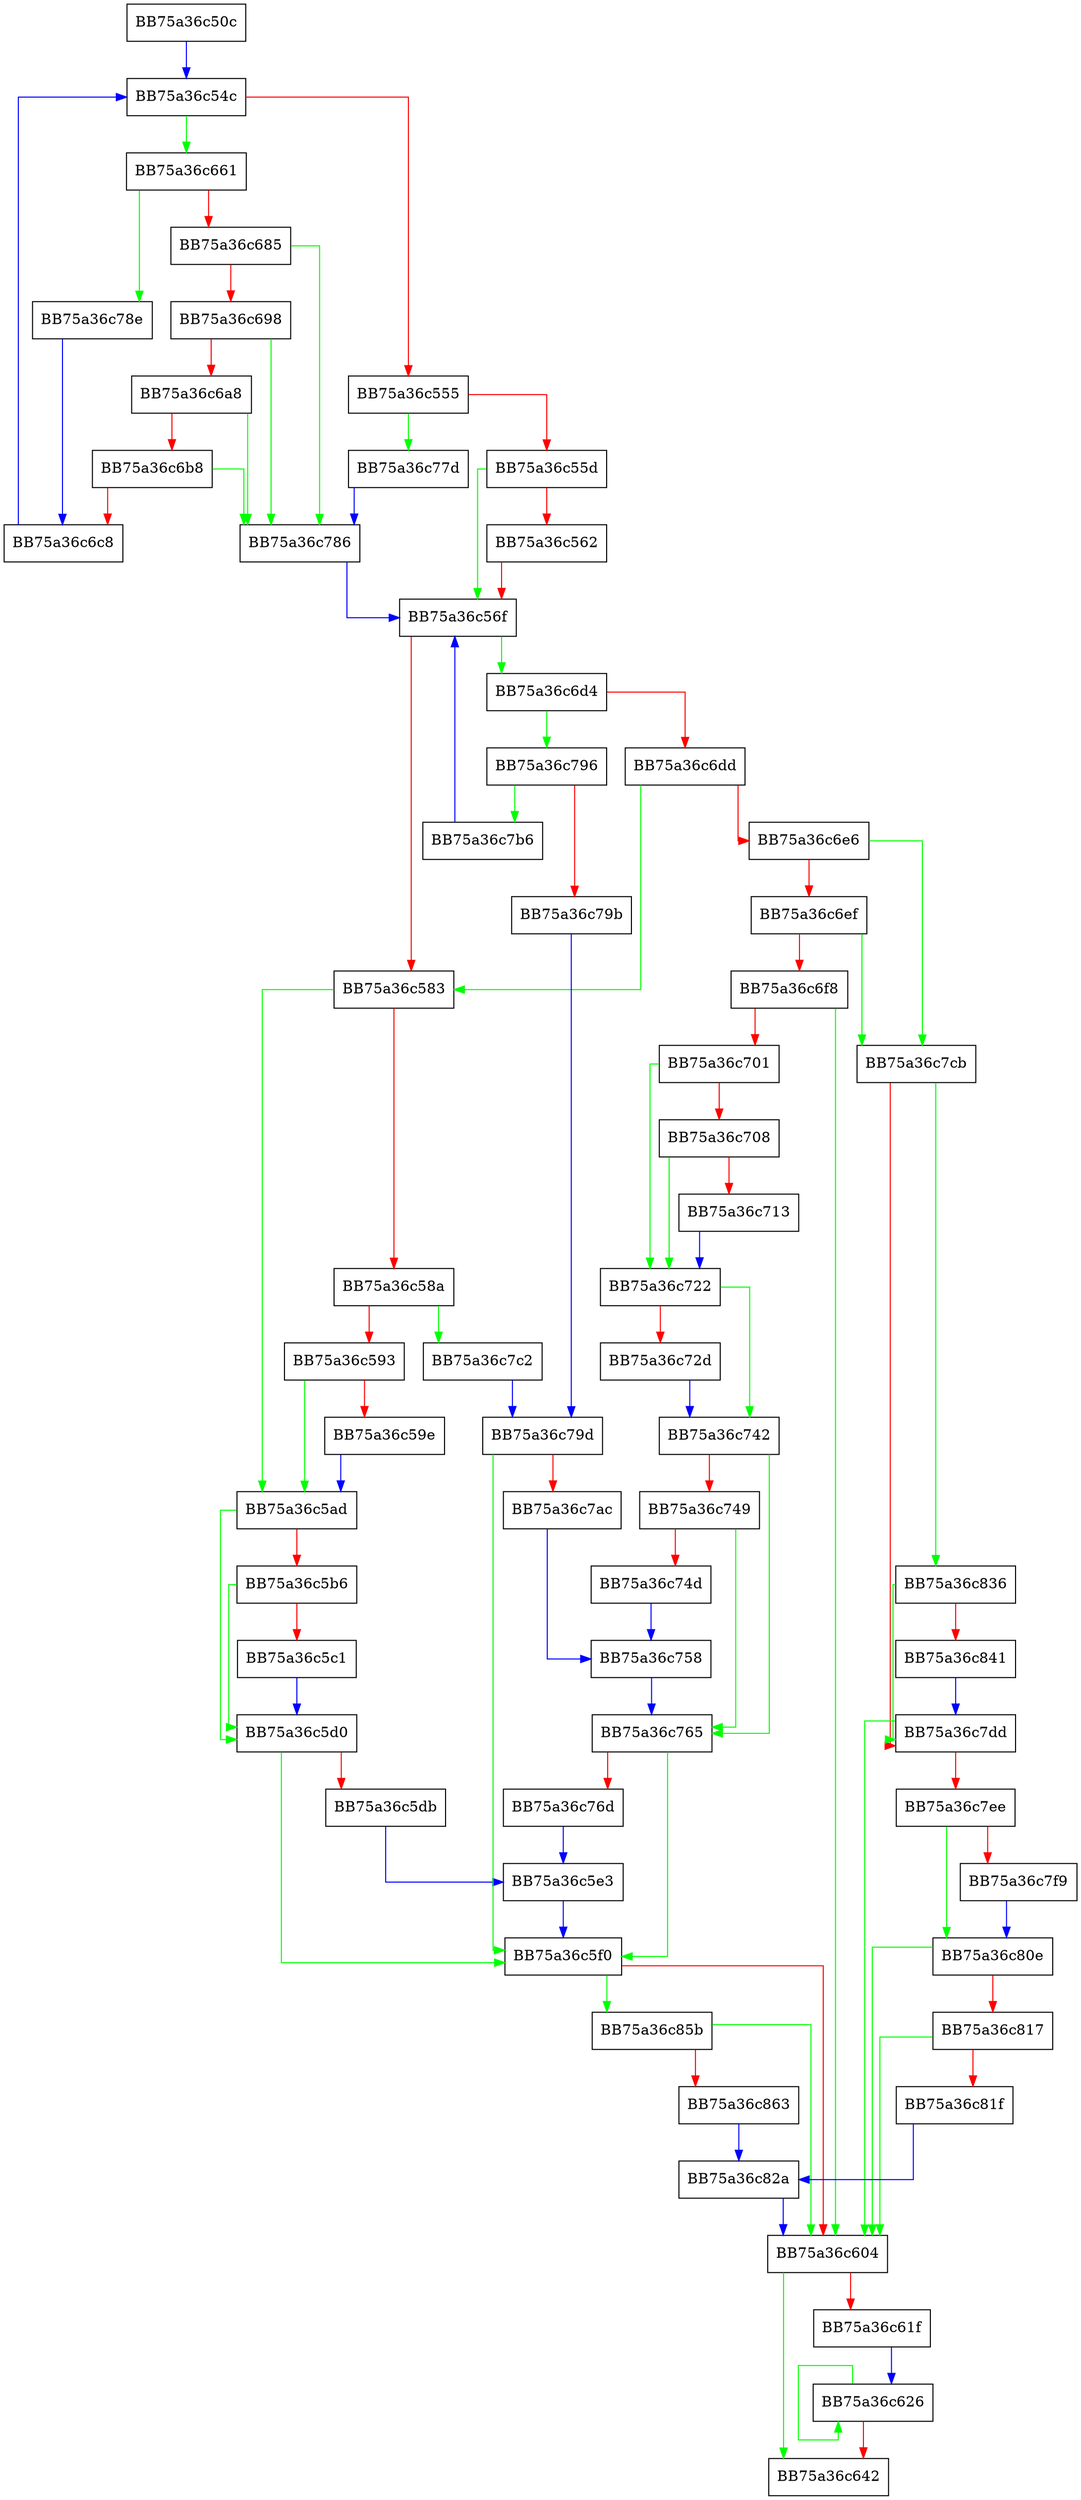 digraph ThreatFillAvailableActions {
  node [shape="box"];
  graph [splines=ortho];
  BB75a36c50c -> BB75a36c54c [color="blue"];
  BB75a36c54c -> BB75a36c661 [color="green"];
  BB75a36c54c -> BB75a36c555 [color="red"];
  BB75a36c555 -> BB75a36c77d [color="green"];
  BB75a36c555 -> BB75a36c55d [color="red"];
  BB75a36c55d -> BB75a36c56f [color="green"];
  BB75a36c55d -> BB75a36c562 [color="red"];
  BB75a36c562 -> BB75a36c56f [color="red"];
  BB75a36c56f -> BB75a36c6d4 [color="green"];
  BB75a36c56f -> BB75a36c583 [color="red"];
  BB75a36c583 -> BB75a36c5ad [color="green"];
  BB75a36c583 -> BB75a36c58a [color="red"];
  BB75a36c58a -> BB75a36c7c2 [color="green"];
  BB75a36c58a -> BB75a36c593 [color="red"];
  BB75a36c593 -> BB75a36c5ad [color="green"];
  BB75a36c593 -> BB75a36c59e [color="red"];
  BB75a36c59e -> BB75a36c5ad [color="blue"];
  BB75a36c5ad -> BB75a36c5d0 [color="green"];
  BB75a36c5ad -> BB75a36c5b6 [color="red"];
  BB75a36c5b6 -> BB75a36c5d0 [color="green"];
  BB75a36c5b6 -> BB75a36c5c1 [color="red"];
  BB75a36c5c1 -> BB75a36c5d0 [color="blue"];
  BB75a36c5d0 -> BB75a36c5f0 [color="green"];
  BB75a36c5d0 -> BB75a36c5db [color="red"];
  BB75a36c5db -> BB75a36c5e3 [color="blue"];
  BB75a36c5e3 -> BB75a36c5f0 [color="blue"];
  BB75a36c5f0 -> BB75a36c85b [color="green"];
  BB75a36c5f0 -> BB75a36c604 [color="red"];
  BB75a36c604 -> BB75a36c642 [color="green"];
  BB75a36c604 -> BB75a36c61f [color="red"];
  BB75a36c61f -> BB75a36c626 [color="blue"];
  BB75a36c626 -> BB75a36c626 [color="green"];
  BB75a36c626 -> BB75a36c642 [color="red"];
  BB75a36c661 -> BB75a36c78e [color="green"];
  BB75a36c661 -> BB75a36c685 [color="red"];
  BB75a36c685 -> BB75a36c786 [color="green"];
  BB75a36c685 -> BB75a36c698 [color="red"];
  BB75a36c698 -> BB75a36c786 [color="green"];
  BB75a36c698 -> BB75a36c6a8 [color="red"];
  BB75a36c6a8 -> BB75a36c786 [color="green"];
  BB75a36c6a8 -> BB75a36c6b8 [color="red"];
  BB75a36c6b8 -> BB75a36c786 [color="green"];
  BB75a36c6b8 -> BB75a36c6c8 [color="red"];
  BB75a36c6c8 -> BB75a36c54c [color="blue"];
  BB75a36c6d4 -> BB75a36c796 [color="green"];
  BB75a36c6d4 -> BB75a36c6dd [color="red"];
  BB75a36c6dd -> BB75a36c583 [color="green"];
  BB75a36c6dd -> BB75a36c6e6 [color="red"];
  BB75a36c6e6 -> BB75a36c7cb [color="green"];
  BB75a36c6e6 -> BB75a36c6ef [color="red"];
  BB75a36c6ef -> BB75a36c7cb [color="green"];
  BB75a36c6ef -> BB75a36c6f8 [color="red"];
  BB75a36c6f8 -> BB75a36c604 [color="green"];
  BB75a36c6f8 -> BB75a36c701 [color="red"];
  BB75a36c701 -> BB75a36c722 [color="green"];
  BB75a36c701 -> BB75a36c708 [color="red"];
  BB75a36c708 -> BB75a36c722 [color="green"];
  BB75a36c708 -> BB75a36c713 [color="red"];
  BB75a36c713 -> BB75a36c722 [color="blue"];
  BB75a36c722 -> BB75a36c742 [color="green"];
  BB75a36c722 -> BB75a36c72d [color="red"];
  BB75a36c72d -> BB75a36c742 [color="blue"];
  BB75a36c742 -> BB75a36c765 [color="green"];
  BB75a36c742 -> BB75a36c749 [color="red"];
  BB75a36c749 -> BB75a36c765 [color="green"];
  BB75a36c749 -> BB75a36c74d [color="red"];
  BB75a36c74d -> BB75a36c758 [color="blue"];
  BB75a36c758 -> BB75a36c765 [color="blue"];
  BB75a36c765 -> BB75a36c5f0 [color="green"];
  BB75a36c765 -> BB75a36c76d [color="red"];
  BB75a36c76d -> BB75a36c5e3 [color="blue"];
  BB75a36c77d -> BB75a36c786 [color="blue"];
  BB75a36c786 -> BB75a36c56f [color="blue"];
  BB75a36c78e -> BB75a36c6c8 [color="blue"];
  BB75a36c796 -> BB75a36c7b6 [color="green"];
  BB75a36c796 -> BB75a36c79b [color="red"];
  BB75a36c79b -> BB75a36c79d [color="blue"];
  BB75a36c79d -> BB75a36c5f0 [color="green"];
  BB75a36c79d -> BB75a36c7ac [color="red"];
  BB75a36c7ac -> BB75a36c758 [color="blue"];
  BB75a36c7b6 -> BB75a36c56f [color="blue"];
  BB75a36c7c2 -> BB75a36c79d [color="blue"];
  BB75a36c7cb -> BB75a36c836 [color="green"];
  BB75a36c7cb -> BB75a36c7dd [color="red"];
  BB75a36c7dd -> BB75a36c604 [color="green"];
  BB75a36c7dd -> BB75a36c7ee [color="red"];
  BB75a36c7ee -> BB75a36c80e [color="green"];
  BB75a36c7ee -> BB75a36c7f9 [color="red"];
  BB75a36c7f9 -> BB75a36c80e [color="blue"];
  BB75a36c80e -> BB75a36c604 [color="green"];
  BB75a36c80e -> BB75a36c817 [color="red"];
  BB75a36c817 -> BB75a36c604 [color="green"];
  BB75a36c817 -> BB75a36c81f [color="red"];
  BB75a36c81f -> BB75a36c82a [color="blue"];
  BB75a36c82a -> BB75a36c604 [color="blue"];
  BB75a36c836 -> BB75a36c7dd [color="green"];
  BB75a36c836 -> BB75a36c841 [color="red"];
  BB75a36c841 -> BB75a36c7dd [color="blue"];
  BB75a36c85b -> BB75a36c604 [color="green"];
  BB75a36c85b -> BB75a36c863 [color="red"];
  BB75a36c863 -> BB75a36c82a [color="blue"];
}